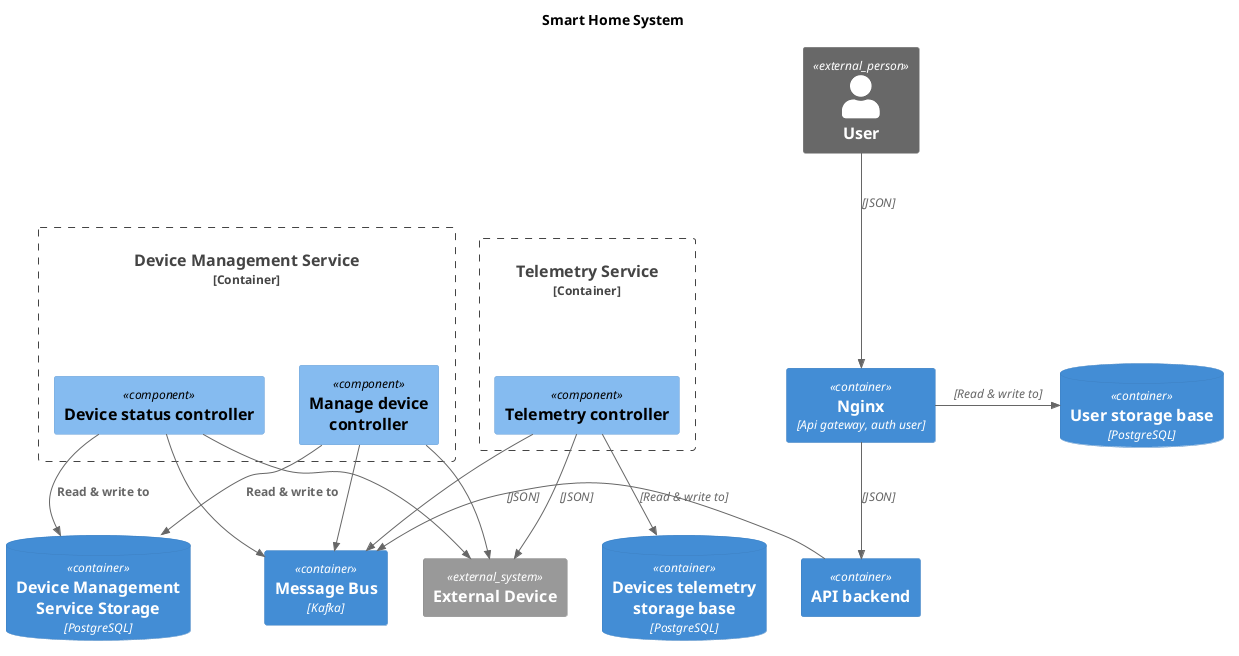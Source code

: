 @startuml
!include <c4/C4_Component.puml>

title Smart Home System

Person_Ext(customer, User, "")
System_Ext(api_access, "External Device", "")

Container(message_bus, "Message Bus", "Kafka")
Container(api_backend, "API backend", "")
Container(api_gateway, "Nginx", "Api gateway, auth user")
ContainerDb(db_dms, "Device Management Service Storage", "PostgreSQL", "")
ContainerDb(db_users, "User storage base", "PostgreSQL", "")
ContainerDb(db_telemetry, "Devices telemetry storage base", "PostgreSQL", "")

Container_Boundary(dms, "Device Management Service") {   
    Component(device_management, "Manage device controller", "", "")
    Component(device_status, "Device status controller", "", "")
    Rel(device_management, api_access, "", "")
    Rel(device_management, message_bus, "", "")
    Rel(device_management, db_dms, "Read & write to", "")

    Rel(device_status, api_access, "", "")
    Rel(device_status, message_bus, "", "")
    Rel(device_status, db_dms, "Read & write to", "")
    
}

Container_Boundary(telemetry, "Telemetry Service") {   
    Component(device_telemetry, "Telemetry controller", "", "")  
  
    Rel(device_telemetry, "db_telemetry", "", "Read & write to")
    Rel(device_telemetry, "api_access", "", "JSON")
    Rel(device_telemetry, message_bus, "", "")
}



Rel(customer, api_gateway, "", "JSON")
Rel_R(api_gateway, db_users, "", "Read & write to")
Rel(api_gateway, api_backend, "", "JSON")
Rel_L(api_backend, message_bus, "", "JSON")

@enduml